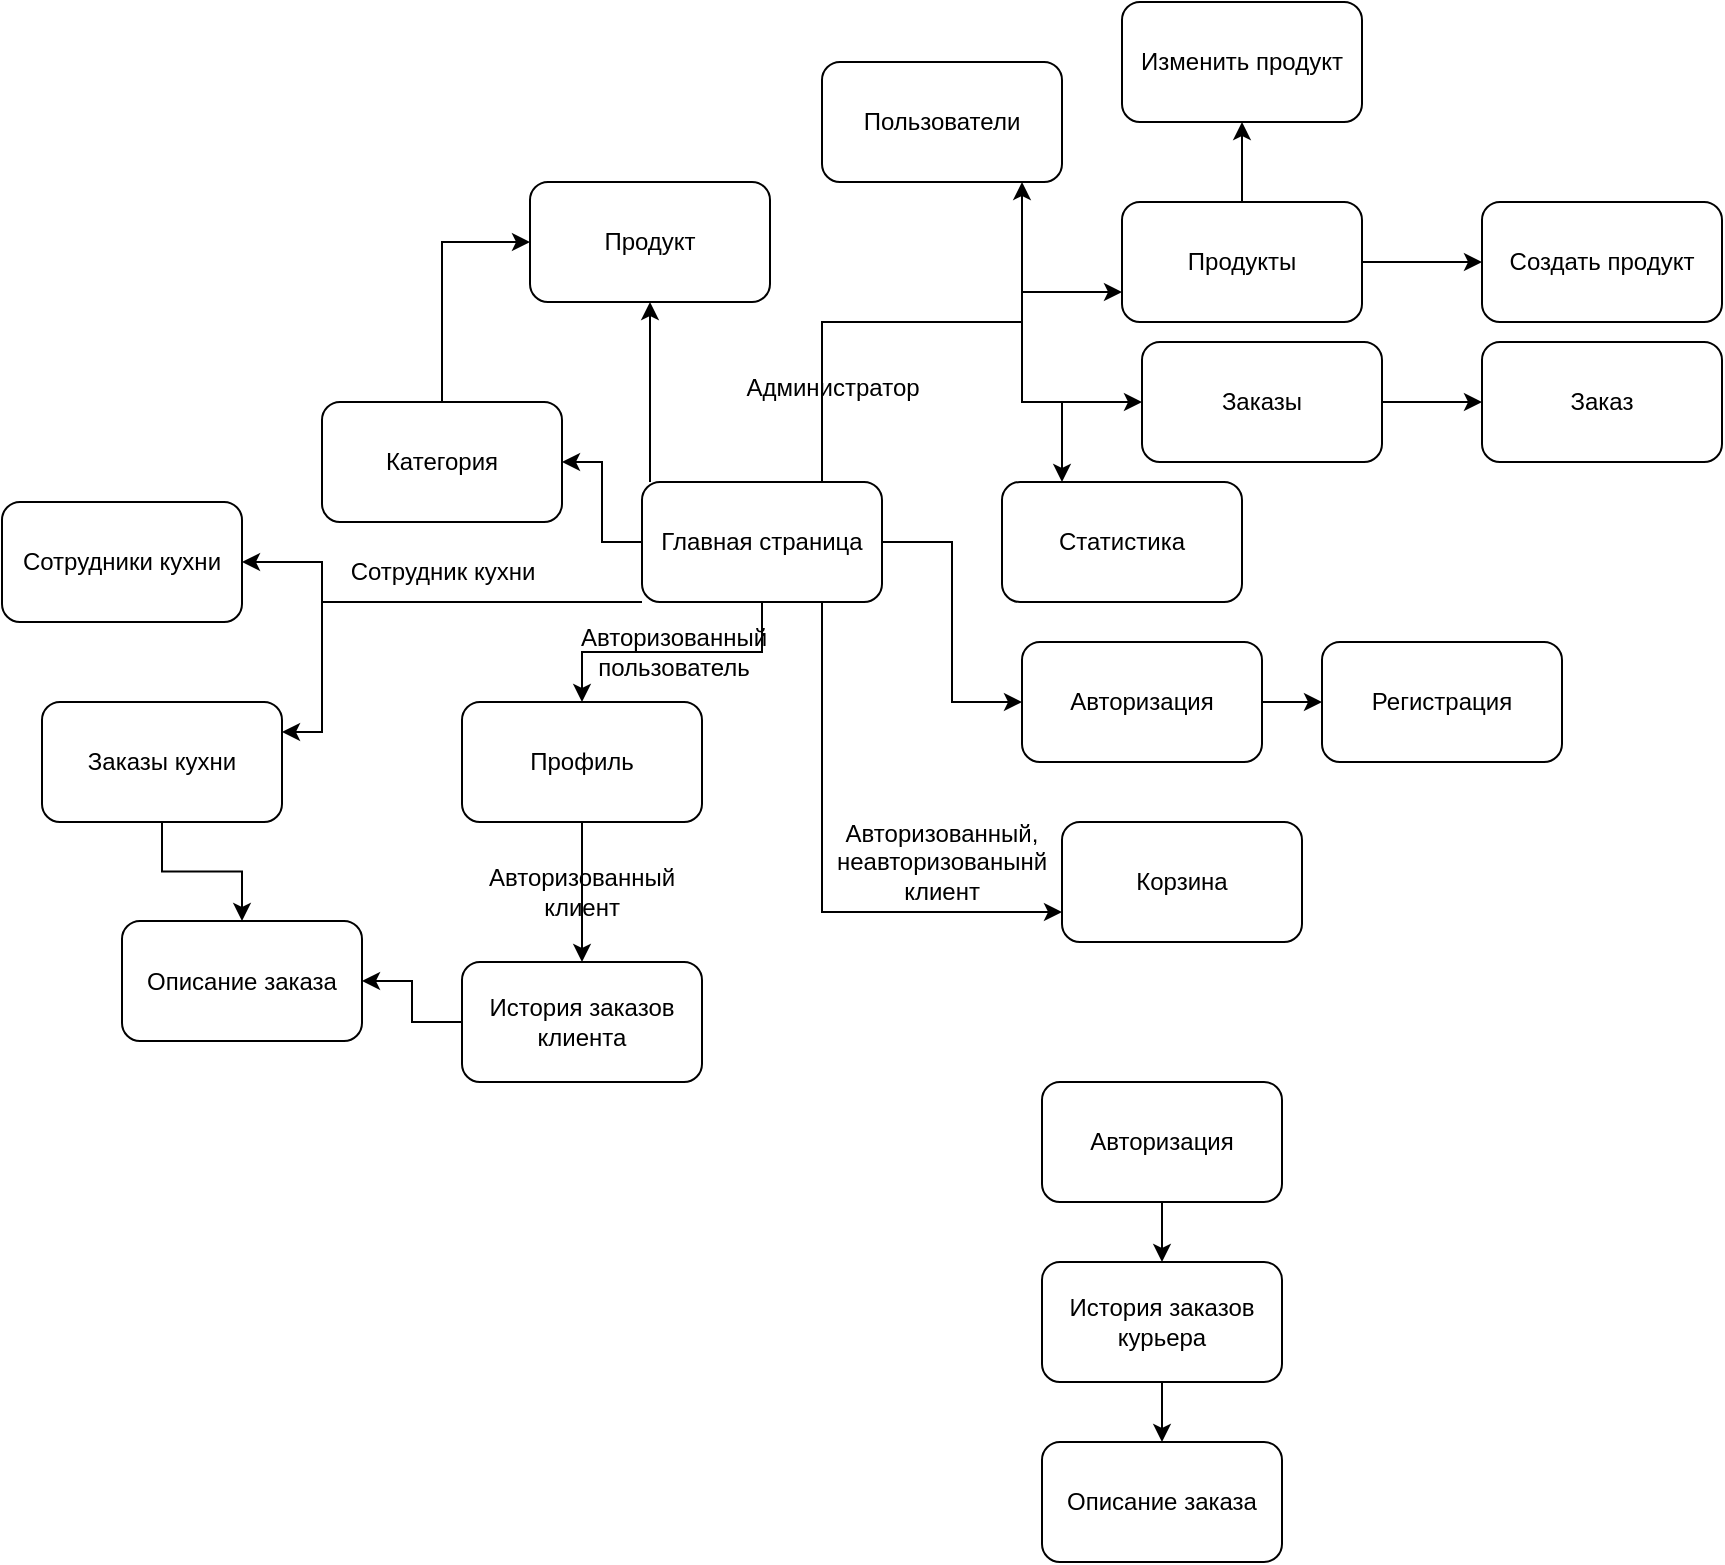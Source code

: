<mxfile version="21.3.0" type="device">
  <diagram name="Страница 1" id="uw1EA5nJfDs6XLrswQ4S">
    <mxGraphModel dx="674" dy="554" grid="1" gridSize="10" guides="1" tooltips="1" connect="1" arrows="1" fold="1" page="1" pageScale="1" pageWidth="827" pageHeight="1169" math="0" shadow="0">
      <root>
        <mxCell id="0" />
        <mxCell id="1" parent="0" />
        <mxCell id="ws3jd7VoRNUhlDu-_K3h-8" style="edgeStyle=orthogonalEdgeStyle;rounded=0;orthogonalLoop=1;jettySize=auto;html=1;entryX=0;entryY=0.5;entryDx=0;entryDy=0;" parent="1" source="ws3jd7VoRNUhlDu-_K3h-1" target="ws3jd7VoRNUhlDu-_K3h-6" edge="1">
          <mxGeometry relative="1" as="geometry" />
        </mxCell>
        <mxCell id="ws3jd7VoRNUhlDu-_K3h-10" style="edgeStyle=orthogonalEdgeStyle;rounded=0;orthogonalLoop=1;jettySize=auto;html=1;entryX=0.5;entryY=1;entryDx=0;entryDy=0;" parent="1" source="ws3jd7VoRNUhlDu-_K3h-1" target="ws3jd7VoRNUhlDu-_K3h-2" edge="1">
          <mxGeometry relative="1" as="geometry">
            <Array as="points">
              <mxPoint x="354" y="350" />
              <mxPoint x="354" y="350" />
            </Array>
          </mxGeometry>
        </mxCell>
        <mxCell id="ws3jd7VoRNUhlDu-_K3h-12" style="edgeStyle=orthogonalEdgeStyle;rounded=0;orthogonalLoop=1;jettySize=auto;html=1;entryX=1;entryY=0.5;entryDx=0;entryDy=0;" parent="1" source="ws3jd7VoRNUhlDu-_K3h-1" target="ws3jd7VoRNUhlDu-_K3h-3" edge="1">
          <mxGeometry relative="1" as="geometry" />
        </mxCell>
        <mxCell id="ws3jd7VoRNUhlDu-_K3h-16" style="edgeStyle=orthogonalEdgeStyle;rounded=0;orthogonalLoop=1;jettySize=auto;html=1;entryX=0.5;entryY=0;entryDx=0;entryDy=0;" parent="1" source="ws3jd7VoRNUhlDu-_K3h-1" target="ws3jd7VoRNUhlDu-_K3h-4" edge="1">
          <mxGeometry relative="1" as="geometry" />
        </mxCell>
        <mxCell id="G5MXZtjFW26itnjo3iaV-6" style="edgeStyle=orthogonalEdgeStyle;rounded=0;orthogonalLoop=1;jettySize=auto;html=1;exitX=0.75;exitY=1;exitDx=0;exitDy=0;entryX=0;entryY=0.75;entryDx=0;entryDy=0;" parent="1" source="ws3jd7VoRNUhlDu-_K3h-1" target="ws3jd7VoRNUhlDu-_K3h-5" edge="1">
          <mxGeometry relative="1" as="geometry" />
        </mxCell>
        <mxCell id="G5MXZtjFW26itnjo3iaV-15" style="edgeStyle=orthogonalEdgeStyle;rounded=0;orthogonalLoop=1;jettySize=auto;html=1;exitX=0.75;exitY=0;exitDx=0;exitDy=0;entryX=0;entryY=0.5;entryDx=0;entryDy=0;" parent="1" source="ws3jd7VoRNUhlDu-_K3h-1" target="G5MXZtjFW26itnjo3iaV-9" edge="1">
          <mxGeometry relative="1" as="geometry">
            <Array as="points">
              <mxPoint x="440" y="300" />
              <mxPoint x="540" y="300" />
              <mxPoint x="540" y="340" />
            </Array>
          </mxGeometry>
        </mxCell>
        <mxCell id="G5MXZtjFW26itnjo3iaV-16" style="edgeStyle=orthogonalEdgeStyle;rounded=0;orthogonalLoop=1;jettySize=auto;html=1;exitX=0.75;exitY=0;exitDx=0;exitDy=0;" parent="1" source="ws3jd7VoRNUhlDu-_K3h-1" edge="1">
          <mxGeometry relative="1" as="geometry">
            <mxPoint x="540" y="230" as="targetPoint" />
            <Array as="points">
              <mxPoint x="440" y="300" />
              <mxPoint x="540" y="300" />
              <mxPoint x="540" y="230" />
            </Array>
          </mxGeometry>
        </mxCell>
        <mxCell id="G5MXZtjFW26itnjo3iaV-17" style="edgeStyle=orthogonalEdgeStyle;rounded=0;orthogonalLoop=1;jettySize=auto;html=1;exitX=0.75;exitY=0;exitDx=0;exitDy=0;entryX=0;entryY=0.75;entryDx=0;entryDy=0;" parent="1" source="ws3jd7VoRNUhlDu-_K3h-1" target="G5MXZtjFW26itnjo3iaV-8" edge="1">
          <mxGeometry relative="1" as="geometry">
            <Array as="points">
              <mxPoint x="440" y="300" />
              <mxPoint x="540" y="300" />
              <mxPoint x="540" y="285" />
            </Array>
          </mxGeometry>
        </mxCell>
        <mxCell id="G5MXZtjFW26itnjo3iaV-18" style="edgeStyle=orthogonalEdgeStyle;rounded=0;orthogonalLoop=1;jettySize=auto;html=1;exitX=0.75;exitY=0;exitDx=0;exitDy=0;entryX=0.25;entryY=0;entryDx=0;entryDy=0;" parent="1" source="ws3jd7VoRNUhlDu-_K3h-1" target="G5MXZtjFW26itnjo3iaV-10" edge="1">
          <mxGeometry relative="1" as="geometry">
            <Array as="points">
              <mxPoint x="440" y="300" />
              <mxPoint x="540" y="300" />
              <mxPoint x="540" y="340" />
              <mxPoint x="560" y="340" />
            </Array>
          </mxGeometry>
        </mxCell>
        <mxCell id="G5MXZtjFW26itnjo3iaV-33" style="edgeStyle=orthogonalEdgeStyle;rounded=0;orthogonalLoop=1;jettySize=auto;html=1;exitX=0;exitY=1;exitDx=0;exitDy=0;entryX=1;entryY=0.25;entryDx=0;entryDy=0;" parent="1" source="ws3jd7VoRNUhlDu-_K3h-1" target="G5MXZtjFW26itnjo3iaV-27" edge="1">
          <mxGeometry relative="1" as="geometry">
            <Array as="points">
              <mxPoint x="190" y="440" />
              <mxPoint x="190" y="505" />
            </Array>
          </mxGeometry>
        </mxCell>
        <mxCell id="G5MXZtjFW26itnjo3iaV-34" style="edgeStyle=orthogonalEdgeStyle;rounded=0;orthogonalLoop=1;jettySize=auto;html=1;exitX=0;exitY=1;exitDx=0;exitDy=0;entryX=1;entryY=0.5;entryDx=0;entryDy=0;" parent="1" source="ws3jd7VoRNUhlDu-_K3h-1" target="G5MXZtjFW26itnjo3iaV-26" edge="1">
          <mxGeometry relative="1" as="geometry">
            <Array as="points">
              <mxPoint x="190" y="440" />
              <mxPoint x="190" y="420" />
            </Array>
          </mxGeometry>
        </mxCell>
        <mxCell id="ws3jd7VoRNUhlDu-_K3h-1" value="Главная страница" style="rounded=1;whiteSpace=wrap;html=1;" parent="1" vertex="1">
          <mxGeometry x="350" y="380" width="120" height="60" as="geometry" />
        </mxCell>
        <mxCell id="ws3jd7VoRNUhlDu-_K3h-2" value="Продукт" style="rounded=1;whiteSpace=wrap;html=1;" parent="1" vertex="1">
          <mxGeometry x="294" y="230" width="120" height="60" as="geometry" />
        </mxCell>
        <mxCell id="ws3jd7VoRNUhlDu-_K3h-13" style="edgeStyle=orthogonalEdgeStyle;rounded=0;orthogonalLoop=1;jettySize=auto;html=1;entryX=0;entryY=0.5;entryDx=0;entryDy=0;" parent="1" source="ws3jd7VoRNUhlDu-_K3h-3" target="ws3jd7VoRNUhlDu-_K3h-2" edge="1">
          <mxGeometry relative="1" as="geometry">
            <Array as="points">
              <mxPoint x="250" y="260" />
            </Array>
          </mxGeometry>
        </mxCell>
        <mxCell id="ws3jd7VoRNUhlDu-_K3h-3" value="Категория" style="rounded=1;whiteSpace=wrap;html=1;" parent="1" vertex="1">
          <mxGeometry x="190" y="340" width="120" height="60" as="geometry" />
        </mxCell>
        <mxCell id="ws3jd7VoRNUhlDu-_K3h-17" style="edgeStyle=orthogonalEdgeStyle;rounded=0;orthogonalLoop=1;jettySize=auto;html=1;entryX=0.5;entryY=0;entryDx=0;entryDy=0;" parent="1" source="ws3jd7VoRNUhlDu-_K3h-4" target="ws3jd7VoRNUhlDu-_K3h-14" edge="1">
          <mxGeometry relative="1" as="geometry" />
        </mxCell>
        <mxCell id="ws3jd7VoRNUhlDu-_K3h-4" value="Профиль" style="rounded=1;whiteSpace=wrap;html=1;" parent="1" vertex="1">
          <mxGeometry x="260" y="490" width="120" height="60" as="geometry" />
        </mxCell>
        <mxCell id="ws3jd7VoRNUhlDu-_K3h-5" value="Корзина" style="rounded=1;whiteSpace=wrap;html=1;" parent="1" vertex="1">
          <mxGeometry x="560" y="550" width="120" height="60" as="geometry" />
        </mxCell>
        <mxCell id="ws3jd7VoRNUhlDu-_K3h-9" style="edgeStyle=orthogonalEdgeStyle;rounded=0;orthogonalLoop=1;jettySize=auto;html=1;entryX=0;entryY=0.5;entryDx=0;entryDy=0;" parent="1" source="ws3jd7VoRNUhlDu-_K3h-6" target="ws3jd7VoRNUhlDu-_K3h-7" edge="1">
          <mxGeometry relative="1" as="geometry">
            <Array as="points">
              <mxPoint x="690" y="490" />
              <mxPoint x="690" y="490" />
            </Array>
          </mxGeometry>
        </mxCell>
        <mxCell id="ws3jd7VoRNUhlDu-_K3h-6" value="Авторизация" style="rounded=1;whiteSpace=wrap;html=1;" parent="1" vertex="1">
          <mxGeometry x="540" y="460" width="120" height="60" as="geometry" />
        </mxCell>
        <mxCell id="ws3jd7VoRNUhlDu-_K3h-7" value="Регистрация" style="rounded=1;whiteSpace=wrap;html=1;" parent="1" vertex="1">
          <mxGeometry x="690" y="460" width="120" height="60" as="geometry" />
        </mxCell>
        <mxCell id="G5MXZtjFW26itnjo3iaV-36" value="" style="edgeStyle=orthogonalEdgeStyle;rounded=0;orthogonalLoop=1;jettySize=auto;html=1;" parent="1" source="ws3jd7VoRNUhlDu-_K3h-14" target="ws3jd7VoRNUhlDu-_K3h-15" edge="1">
          <mxGeometry relative="1" as="geometry" />
        </mxCell>
        <mxCell id="ws3jd7VoRNUhlDu-_K3h-14" value="История заказов клиента" style="rounded=1;whiteSpace=wrap;html=1;" parent="1" vertex="1">
          <mxGeometry x="260" y="620" width="120" height="60" as="geometry" />
        </mxCell>
        <mxCell id="ws3jd7VoRNUhlDu-_K3h-15" value="Описание заказа" style="rounded=1;whiteSpace=wrap;html=1;" parent="1" vertex="1">
          <mxGeometry x="90" y="599.5" width="120" height="60" as="geometry" />
        </mxCell>
        <mxCell id="G5MXZtjFW26itnjo3iaV-1" value="Авторизованный клиент" style="text;html=1;strokeColor=none;fillColor=none;align=center;verticalAlign=middle;whiteSpace=wrap;rounded=0;" parent="1" vertex="1">
          <mxGeometry x="290" y="569.5" width="60" height="30" as="geometry" />
        </mxCell>
        <mxCell id="G5MXZtjFW26itnjo3iaV-2" value="Авторизованный, неавторизованынй клиент" style="text;html=1;strokeColor=none;fillColor=none;align=center;verticalAlign=middle;whiteSpace=wrap;rounded=0;" parent="1" vertex="1">
          <mxGeometry x="470" y="555" width="60" height="30" as="geometry" />
        </mxCell>
        <mxCell id="G5MXZtjFW26itnjo3iaV-7" value="Пользователи" style="rounded=1;whiteSpace=wrap;html=1;" parent="1" vertex="1">
          <mxGeometry x="440" y="170" width="120" height="60" as="geometry" />
        </mxCell>
        <mxCell id="G5MXZtjFW26itnjo3iaV-22" style="edgeStyle=orthogonalEdgeStyle;rounded=0;orthogonalLoop=1;jettySize=auto;html=1;entryX=0;entryY=0.5;entryDx=0;entryDy=0;" parent="1" source="G5MXZtjFW26itnjo3iaV-8" target="G5MXZtjFW26itnjo3iaV-21" edge="1">
          <mxGeometry relative="1" as="geometry" />
        </mxCell>
        <mxCell id="G5MXZtjFW26itnjo3iaV-23" style="edgeStyle=orthogonalEdgeStyle;rounded=0;orthogonalLoop=1;jettySize=auto;html=1;exitX=0.5;exitY=0;exitDx=0;exitDy=0;entryX=0.5;entryY=1;entryDx=0;entryDy=0;" parent="1" source="G5MXZtjFW26itnjo3iaV-8" target="G5MXZtjFW26itnjo3iaV-20" edge="1">
          <mxGeometry relative="1" as="geometry">
            <Array as="points" />
          </mxGeometry>
        </mxCell>
        <mxCell id="G5MXZtjFW26itnjo3iaV-8" value="Продукты" style="rounded=1;whiteSpace=wrap;html=1;" parent="1" vertex="1">
          <mxGeometry x="590" y="240" width="120" height="60" as="geometry" />
        </mxCell>
        <mxCell id="G5MXZtjFW26itnjo3iaV-25" value="" style="edgeStyle=orthogonalEdgeStyle;rounded=0;orthogonalLoop=1;jettySize=auto;html=1;" parent="1" source="G5MXZtjFW26itnjo3iaV-9" target="G5MXZtjFW26itnjo3iaV-24" edge="1">
          <mxGeometry relative="1" as="geometry" />
        </mxCell>
        <mxCell id="G5MXZtjFW26itnjo3iaV-9" value="Заказы" style="rounded=1;whiteSpace=wrap;html=1;" parent="1" vertex="1">
          <mxGeometry x="600" y="310" width="120" height="60" as="geometry" />
        </mxCell>
        <mxCell id="G5MXZtjFW26itnjo3iaV-10" value="Статистика" style="rounded=1;whiteSpace=wrap;html=1;" parent="1" vertex="1">
          <mxGeometry x="530" y="380" width="120" height="60" as="geometry" />
        </mxCell>
        <mxCell id="G5MXZtjFW26itnjo3iaV-19" value="Администратор" style="text;html=1;align=center;verticalAlign=middle;resizable=0;points=[];autosize=1;strokeColor=none;fillColor=none;" parent="1" vertex="1">
          <mxGeometry x="390" y="318" width="110" height="30" as="geometry" />
        </mxCell>
        <mxCell id="G5MXZtjFW26itnjo3iaV-20" value="Изменить продукт" style="rounded=1;whiteSpace=wrap;html=1;" parent="1" vertex="1">
          <mxGeometry x="590" y="140" width="120" height="60" as="geometry" />
        </mxCell>
        <mxCell id="G5MXZtjFW26itnjo3iaV-21" value="Создать продукт" style="rounded=1;whiteSpace=wrap;html=1;" parent="1" vertex="1">
          <mxGeometry x="770" y="240" width="120" height="60" as="geometry" />
        </mxCell>
        <mxCell id="G5MXZtjFW26itnjo3iaV-24" value="Заказ" style="rounded=1;whiteSpace=wrap;html=1;" parent="1" vertex="1">
          <mxGeometry x="770" y="310" width="120" height="60" as="geometry" />
        </mxCell>
        <mxCell id="G5MXZtjFW26itnjo3iaV-26" value="Сотрудники кухни" style="rounded=1;whiteSpace=wrap;html=1;" parent="1" vertex="1">
          <mxGeometry x="30" y="390" width="120" height="60" as="geometry" />
        </mxCell>
        <mxCell id="G5MXZtjFW26itnjo3iaV-37" value="" style="edgeStyle=orthogonalEdgeStyle;rounded=0;orthogonalLoop=1;jettySize=auto;html=1;" parent="1" source="G5MXZtjFW26itnjo3iaV-27" target="ws3jd7VoRNUhlDu-_K3h-15" edge="1">
          <mxGeometry relative="1" as="geometry" />
        </mxCell>
        <mxCell id="G5MXZtjFW26itnjo3iaV-27" value="Заказы кухни" style="rounded=1;whiteSpace=wrap;html=1;" parent="1" vertex="1">
          <mxGeometry x="50" y="490" width="120" height="60" as="geometry" />
        </mxCell>
        <mxCell id="G5MXZtjFW26itnjo3iaV-35" value="Сотрудник кухни" style="text;html=1;align=center;verticalAlign=middle;resizable=0;points=[];autosize=1;strokeColor=none;fillColor=none;" parent="1" vertex="1">
          <mxGeometry x="190" y="410" width="120" height="30" as="geometry" />
        </mxCell>
        <mxCell id="G5MXZtjFW26itnjo3iaV-42" value="" style="edgeStyle=orthogonalEdgeStyle;rounded=0;orthogonalLoop=1;jettySize=auto;html=1;" parent="1" source="G5MXZtjFW26itnjo3iaV-38" target="G5MXZtjFW26itnjo3iaV-40" edge="1">
          <mxGeometry relative="1" as="geometry" />
        </mxCell>
        <mxCell id="G5MXZtjFW26itnjo3iaV-38" value="Авторизация" style="rounded=1;whiteSpace=wrap;html=1;" parent="1" vertex="1">
          <mxGeometry x="550" y="680" width="120" height="60" as="geometry" />
        </mxCell>
        <mxCell id="G5MXZtjFW26itnjo3iaV-43" value="" style="edgeStyle=orthogonalEdgeStyle;rounded=0;orthogonalLoop=1;jettySize=auto;html=1;" parent="1" source="G5MXZtjFW26itnjo3iaV-40" target="G5MXZtjFW26itnjo3iaV-41" edge="1">
          <mxGeometry relative="1" as="geometry" />
        </mxCell>
        <mxCell id="G5MXZtjFW26itnjo3iaV-40" value="История заказов курьера" style="rounded=1;whiteSpace=wrap;html=1;" parent="1" vertex="1">
          <mxGeometry x="550" y="770" width="120" height="60" as="geometry" />
        </mxCell>
        <mxCell id="G5MXZtjFW26itnjo3iaV-41" value="Описание заказа" style="rounded=1;whiteSpace=wrap;html=1;" parent="1" vertex="1">
          <mxGeometry x="550" y="860" width="120" height="60" as="geometry" />
        </mxCell>
        <mxCell id="xTDoqyGdfAdkKN87sUrl-2" value="Авторизованный пользователь" style="text;html=1;strokeColor=none;fillColor=none;align=center;verticalAlign=middle;whiteSpace=wrap;rounded=0;" vertex="1" parent="1">
          <mxGeometry x="336" y="450" width="60" height="30" as="geometry" />
        </mxCell>
      </root>
    </mxGraphModel>
  </diagram>
</mxfile>
